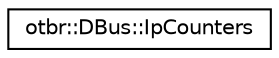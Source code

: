 digraph "Graphical Class Hierarchy"
{
  edge [fontname="Helvetica",fontsize="10",labelfontname="Helvetica",labelfontsize="10"];
  node [fontname="Helvetica",fontsize="10",shape=record];
  rankdir="LR";
  Node0 [label="otbr::DBus::IpCounters",height=0.2,width=0.4,color="black", fillcolor="white", style="filled",URL="$da/d27/structotbr_1_1DBus_1_1IpCounters.html"];
}
